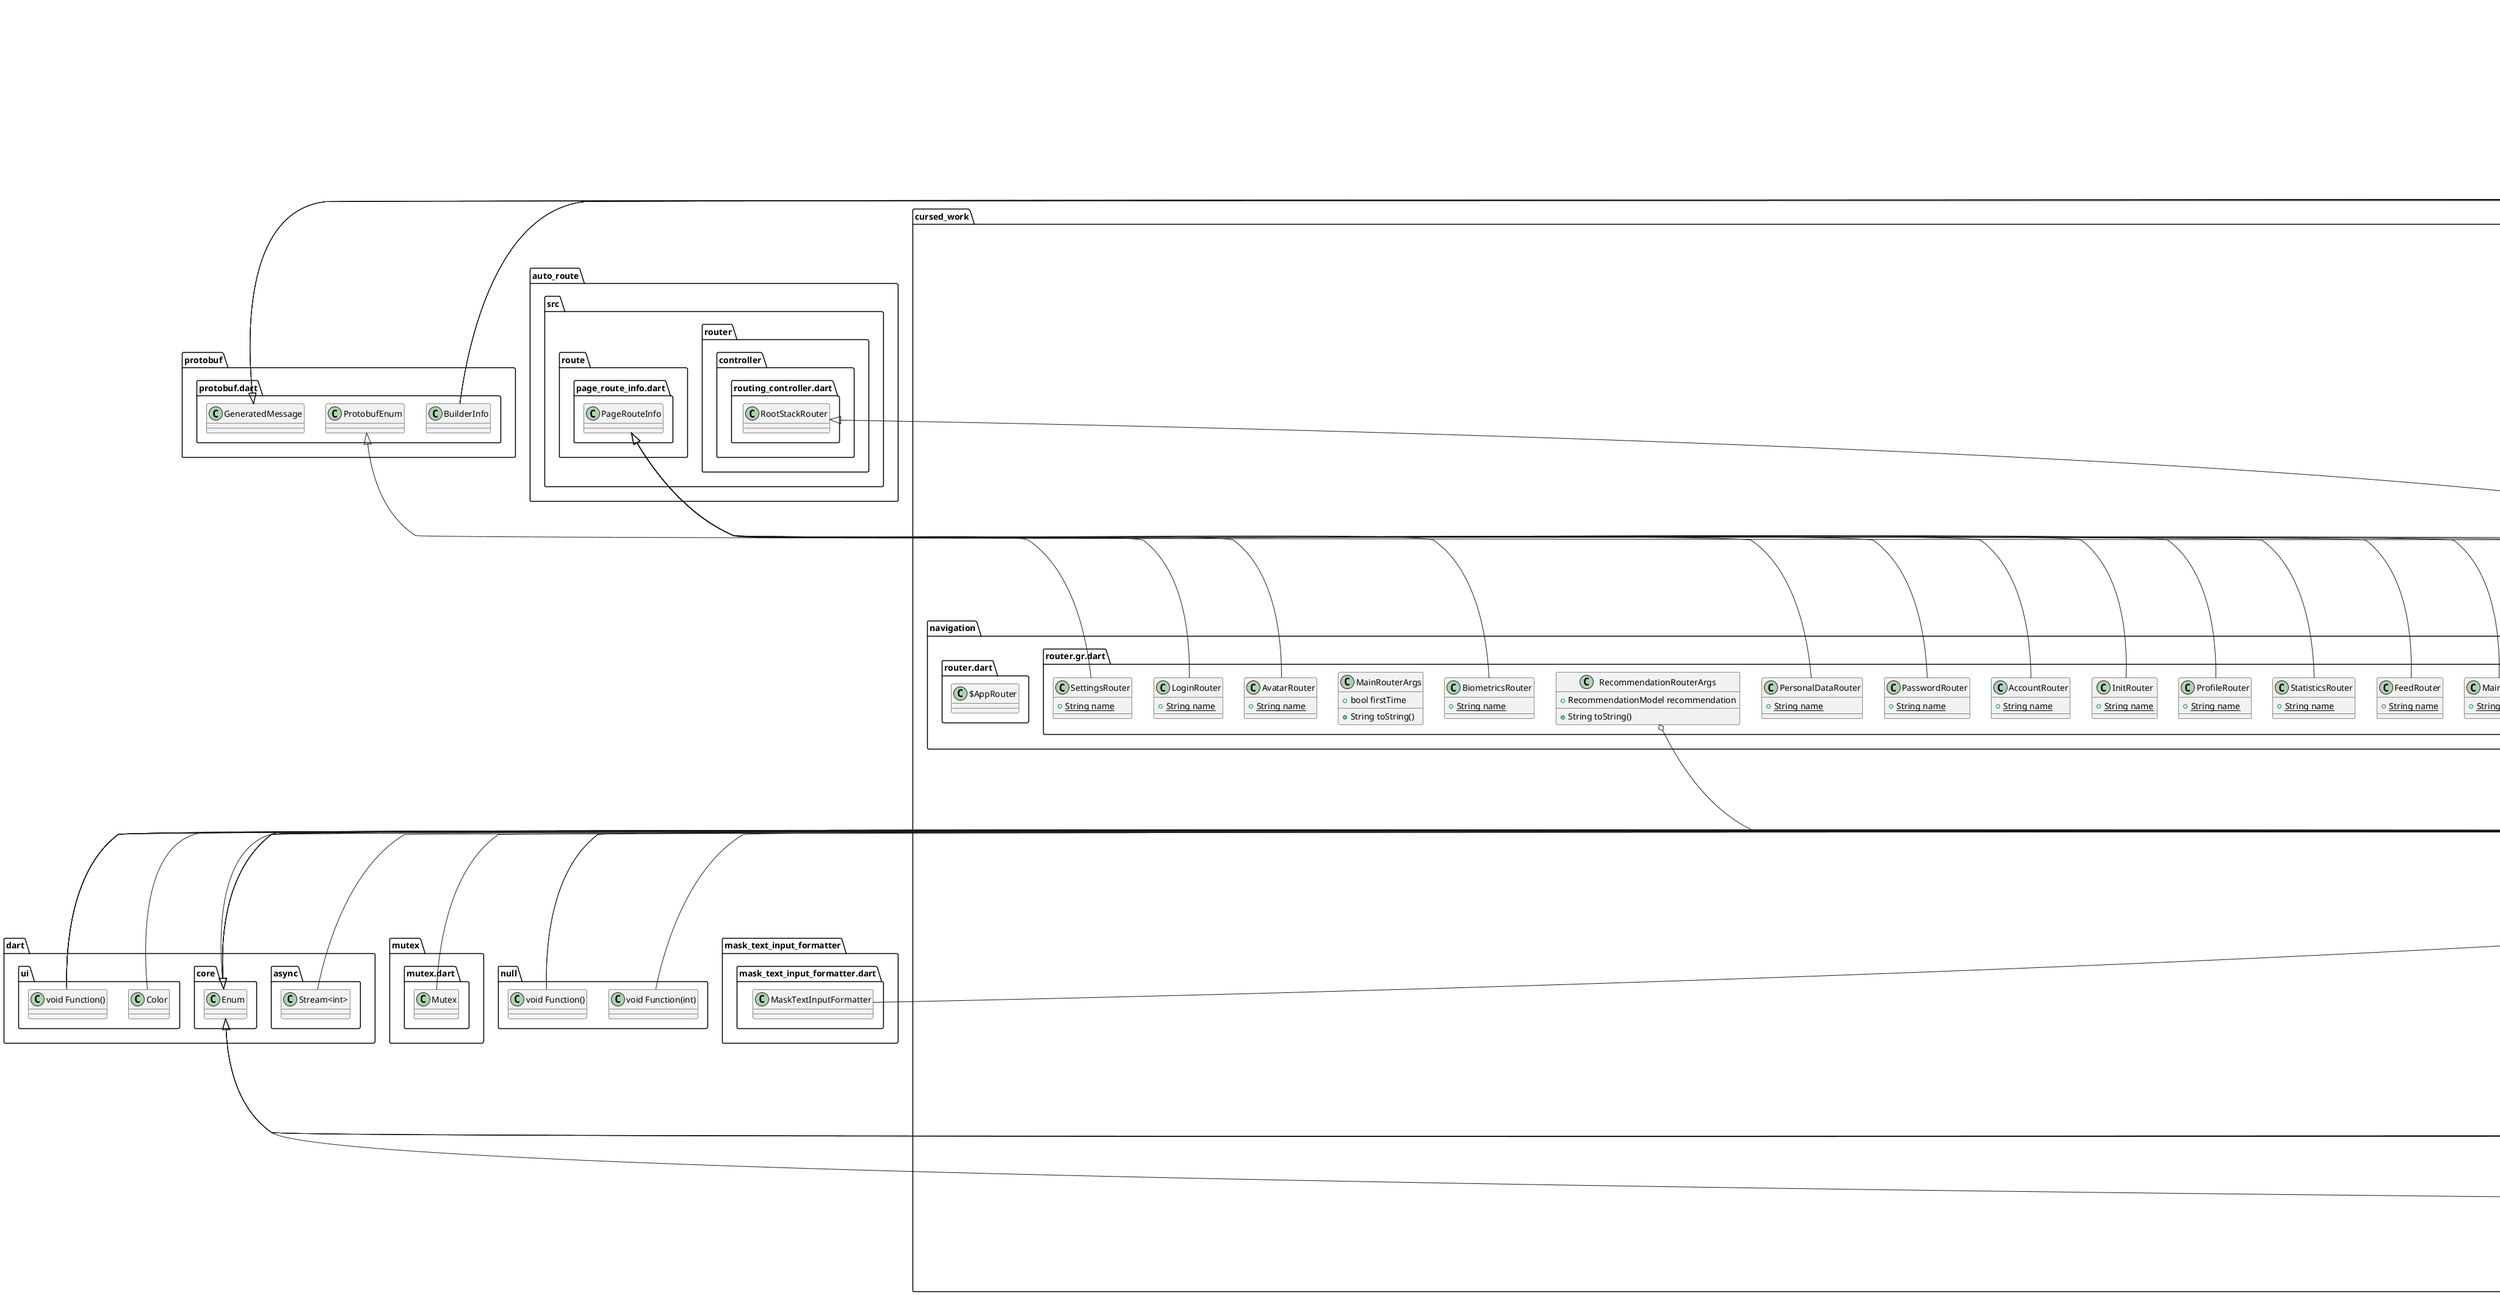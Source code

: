 @startuml
set namespaceSeparator ::

class "cursed_work::controllers::feed_controller.dart::FeedController" {
  +CredentialsRepository credentialsRepository
  -PublishSubject<int> _listUpdated
  +Mutex mutex
  +RecommendationModel stab
  +Stream<int> listUpdated
  +Future<void> load()
  +Future<List<RecommendationModel>> getListForFetch()
  +Future<void> fetch()
  -Future<void> _updateLocal()
  +Future<void> reload()
}

"cursed_work::controllers::feed_controller.dart::FeedController" o-- "cursed_work::repositories::credentials_repository.dart::CredentialsRepository"
"cursed_work::controllers::feed_controller.dart::FeedController" o-- "rxdart::src::subjects::publish_subject.dart::PublishSubject<int>"
"cursed_work::controllers::feed_controller.dart::FeedController" o-- "mutex::mutex.dart::Mutex"
"cursed_work::controllers::feed_controller.dart::FeedController" o-- "cursed_work::utils::models::recommendation_model.dart::RecommendationModel"
"cursed_work::controllers::feed_controller.dart::FeedController" o-- "dart::async::Stream<int>"

class "cursed_work::controllers::profile_controller.dart::ProfileController" {
  +List<DeviceModel> devices
  +CredentialsRepository credentialsRepository
  +Future<void> load()
  +Future<void> addDevice()
}

"cursed_work::controllers::profile_controller.dart::ProfileController" o-- "cursed_work::repositories::credentials_repository.dart::CredentialsRepository"

class "cursed_work::controllers::registration_controller.dart::LoginController" {
  +CredentialsRepository credentialsRepository
  +Future<bool> checkLogin()
  +Future<bool> register()
}

"cursed_work::controllers::registration_controller.dart::LoginController" o-- "cursed_work::repositories::credentials_repository.dart::CredentialsRepository"

class "cursed_work::controllers::settings_controller.dart::SettingsController" {
  +CredentialsRepository credentialsRepository
  +Future<void> load()
  +Future<void> updateSettings()
  +void changeGender()
}

"cursed_work::controllers::settings_controller.dart::SettingsController" o-- "cursed_work::repositories::credentials_repository.dart::CredentialsRepository"

class "cursed_work::controllers::stat_controller.dart::StatisticsController" {
  +CredentialsRepository credentialsRepository
  +Future<void> load()
}

"cursed_work::controllers::stat_controller.dart::StatisticsController" o-- "cursed_work::repositories::credentials_repository.dart::CredentialsRepository"

class "cursed_work::grpc::generated::auth.pb.dart::CheckLoginRequest" {
  {static} -BuilderInfo _i
  {static} -CheckLoginRequest? _defaultInstance
  +BuilderInfo info_
  +String login
  +CheckLoginRequest clone()
  +CheckLoginRequest copyWith()
  {static} +CheckLoginRequest create()
  +CheckLoginRequest createEmptyInstance()
  {static} +PbList<CheckLoginRequest> createRepeated()
  {static} +CheckLoginRequest getDefault()
  +bool hasLogin()
  +void clearLogin()
}

"cursed_work::grpc::generated::auth.pb.dart::CheckLoginRequest" o-- "protobuf::protobuf.dart::BuilderInfo"
"cursed_work::grpc::generated::auth.pb.dart::CheckLoginRequest" o-- "cursed_work::grpc::generated::auth.pb.dart::CheckLoginRequest"
"protobuf::protobuf.dart::GeneratedMessage" <|-- "cursed_work::grpc::generated::auth.pb.dart::CheckLoginRequest"

class "cursed_work::grpc::generated::auth.pb.dart::CheckLoginResponse" {
  {static} -BuilderInfo _i
  {static} -CheckLoginResponse? _defaultInstance
  +BuilderInfo info_
  +Status status
  +CheckLoginResponse clone()
  +CheckLoginResponse copyWith()
  {static} +CheckLoginResponse create()
  +CheckLoginResponse createEmptyInstance()
  {static} +PbList<CheckLoginResponse> createRepeated()
  {static} +CheckLoginResponse getDefault()
  +bool hasStatus()
  +void clearStatus()
}

"cursed_work::grpc::generated::auth.pb.dart::CheckLoginResponse" o-- "protobuf::protobuf.dart::BuilderInfo"
"cursed_work::grpc::generated::auth.pb.dart::CheckLoginResponse" o-- "cursed_work::grpc::generated::auth.pb.dart::CheckLoginResponse"
"cursed_work::grpc::generated::auth.pb.dart::CheckLoginResponse" o-- "cursed_work::grpc::generated::auth.pbenum.dart::Status"
"protobuf::protobuf.dart::GeneratedMessage" <|-- "cursed_work::grpc::generated::auth.pb.dart::CheckLoginResponse"

class "cursed_work::grpc::generated::auth.pb.dart::RegistrationRequest" {
  {static} -BuilderInfo _i
  {static} -RegistrationRequest? _defaultInstance
  +BuilderInfo info_
  +String login
  +String password
  +RegistrationRequest clone()
  +RegistrationRequest copyWith()
  {static} +RegistrationRequest create()
  +RegistrationRequest createEmptyInstance()
  {static} +PbList<RegistrationRequest> createRepeated()
  {static} +RegistrationRequest getDefault()
  +bool hasLogin()
  +void clearLogin()
  +bool hasPassword()
  +void clearPassword()
}

"cursed_work::grpc::generated::auth.pb.dart::RegistrationRequest" o-- "protobuf::protobuf.dart::BuilderInfo"
"cursed_work::grpc::generated::auth.pb.dart::RegistrationRequest" o-- "cursed_work::grpc::generated::auth.pb.dart::RegistrationRequest"
"protobuf::protobuf.dart::GeneratedMessage" <|-- "cursed_work::grpc::generated::auth.pb.dart::RegistrationRequest"

class "cursed_work::grpc::generated::auth.pb.dart::RegistrationResponse" {
  {static} -BuilderInfo _i
  {static} -RegistrationResponse? _defaultInstance
  +BuilderInfo info_
  +Status status
  +RegistrationResponse clone()
  +RegistrationResponse copyWith()
  {static} +RegistrationResponse create()
  +RegistrationResponse createEmptyInstance()
  {static} +PbList<RegistrationResponse> createRepeated()
  {static} +RegistrationResponse getDefault()
  +bool hasStatus()
  +void clearStatus()
}

"cursed_work::grpc::generated::auth.pb.dart::RegistrationResponse" o-- "protobuf::protobuf.dart::BuilderInfo"
"cursed_work::grpc::generated::auth.pb.dart::RegistrationResponse" o-- "cursed_work::grpc::generated::auth.pb.dart::RegistrationResponse"
"cursed_work::grpc::generated::auth.pb.dart::RegistrationResponse" o-- "cursed_work::grpc::generated::auth.pbenum.dart::Status"
"protobuf::protobuf.dart::GeneratedMessage" <|-- "cursed_work::grpc::generated::auth.pb.dart::RegistrationResponse"

class "cursed_work::grpc::generated::auth.pbenum.dart::Status" {
  {static} +Status NOTHING
  {static} +Status SUCCESS
  {static} +Status CONFLICT
  {static} +List<Status> values
  {static} -Map<int, Status> _byValue
  {static} +Status? valueOf()
}

"cursed_work::grpc::generated::auth.pbenum.dart::Status" o-- "cursed_work::grpc::generated::auth.pbenum.dart::Status"
"protobuf::protobuf.dart::ProtobufEnum" <|-- "cursed_work::grpc::generated::auth.pbenum.dart::Status"

class "cursed_work::grpc::generated::auth.pbgrpc.dart::AuthServiceClient" {
  {static} -ClientMethod<CheckLoginRequest, CheckLoginResponse> _$checkLogin
  {static} -ClientMethod<RegistrationRequest, RegistrationResponse> _$registration
  +ResponseFuture<CheckLoginResponse> checkLogin()
  +ResponseFuture<RegistrationResponse> registration()
}

"cursed_work::grpc::generated::auth.pbgrpc.dart::AuthServiceClient" o-- "grpc::src::client::method.dart::ClientMethod<CheckLoginRequest, CheckLoginResponse>"
"cursed_work::grpc::generated::auth.pbgrpc.dart::AuthServiceClient" o-- "grpc::src::client::method.dart::ClientMethod<RegistrationRequest, RegistrationResponse>"
"grpc::src::client::client.dart::Client" <|-- "cursed_work::grpc::generated::auth.pbgrpc.dart::AuthServiceClient"

abstract class "cursed_work::grpc::generated::auth.pbgrpc.dart::AuthServiceBase" {
  +String $name
  +Future<CheckLoginResponse> checkLogin_Pre()
  +Future<RegistrationResponse> registration_Pre()
  +Future<CheckLoginResponse> checkLogin()
  +Future<RegistrationResponse> registration()
}

"grpc::src::server::service.dart::Service" <|-- "cursed_work::grpc::generated::auth.pbgrpc.dart::AuthServiceBase"

class "cursed_work::main.dart::MyApp" {
  -AppRouter _appRouter
  +CredentialsRepository credentialsRepository
  +SettingsController settings
  +ProfileController profile
  +FeedController feed
  +LoginController login
  +StatisticsController statistics
  +Widget build()
}

"cursed_work::main.dart::MyApp" o-- "cursed_work::navigation::router.gr.dart::AppRouter"
"cursed_work::main.dart::MyApp" o-- "cursed_work::repositories::credentials_repository.dart::CredentialsRepository"
"cursed_work::main.dart::MyApp" o-- "cursed_work::controllers::settings_controller.dart::SettingsController"
"cursed_work::main.dart::MyApp" o-- "cursed_work::controllers::profile_controller.dart::ProfileController"
"cursed_work::main.dart::MyApp" o-- "cursed_work::controllers::feed_controller.dart::FeedController"
"cursed_work::main.dart::MyApp" o-- "cursed_work::controllers::registration_controller.dart::LoginController"
"cursed_work::main.dart::MyApp" o-- "cursed_work::controllers::stat_controller.dart::StatisticsController"

class "cursed_work::navigation::router.dart::$AppRouter" {
}

class "cursed_work::navigation::router.gr.dart::AppRouter" {
  +Map<String, Page<dynamic> Function(RouteData)> pagesMap
  +List<RouteConfig> routes
}

"auto_route::src::router::controller::routing_controller.dart::RootStackRouter" <|-- "cursed_work::navigation::router.gr.dart::AppRouter"

class "cursed_work::navigation::router.gr.dart::InitRouter" {
  {static} +String name
}

"auto_route::src::route::page_route_info.dart::PageRouteInfo" <|-- "cursed_work::navigation::router.gr.dart::InitRouter"

class "cursed_work::navigation::router.gr.dart::AccountRouter" {
  {static} +String name
}

"auto_route::src::route::page_route_info.dart::PageRouteInfo" <|-- "cursed_work::navigation::router.gr.dart::AccountRouter"

class "cursed_work::navigation::router.gr.dart::PasswordRouter" {
  {static} +String name
}

"auto_route::src::route::page_route_info.dart::PageRouteInfo" <|-- "cursed_work::navigation::router.gr.dart::PasswordRouter"

class "cursed_work::navigation::router.gr.dart::PersonalDataRouter" {
  {static} +String name
}

"auto_route::src::route::page_route_info.dart::PageRouteInfo" <|-- "cursed_work::navigation::router.gr.dart::PersonalDataRouter"

class "cursed_work::navigation::router.gr.dart::BiometricsRouter" {
  {static} +String name
}

"auto_route::src::route::page_route_info.dart::PageRouteInfo" <|-- "cursed_work::navigation::router.gr.dart::BiometricsRouter"

class "cursed_work::navigation::router.gr.dart::AvatarRouter" {
  {static} +String name
}

"auto_route::src::route::page_route_info.dart::PageRouteInfo" <|-- "cursed_work::navigation::router.gr.dart::AvatarRouter"

class "cursed_work::navigation::router.gr.dart::LoginRouter" {
  {static} +String name
}

"auto_route::src::route::page_route_info.dart::PageRouteInfo" <|-- "cursed_work::navigation::router.gr.dart::LoginRouter"

class "cursed_work::navigation::router.gr.dart::SettingsRouter" {
  {static} +String name
}

"auto_route::src::route::page_route_info.dart::PageRouteInfo" <|-- "cursed_work::navigation::router.gr.dart::SettingsRouter"

class "cursed_work::navigation::router.gr.dart::WelcomeRouter" {
  {static} +String name
}

"auto_route::src::route::page_route_info.dart::PageRouteInfo" <|-- "cursed_work::navigation::router.gr.dart::WelcomeRouter"

class "cursed_work::navigation::router.gr.dart::RecommendationRouter" {
  {static} +String name
}

"auto_route::src::route::page_route_info.dart::PageRouteInfo" <|-- "cursed_work::navigation::router.gr.dart::RecommendationRouter"

class "cursed_work::navigation::router.gr.dart::RecommendationRouterArgs" {
  +RecommendationModel recommendation
  +String toString()
}

"cursed_work::navigation::router.gr.dart::RecommendationRouterArgs" o-- "cursed_work::utils::models::recommendation_model.dart::RecommendationModel"

class "cursed_work::navigation::router.gr.dart::MainRouter" {
  {static} +String name
}

"auto_route::src::route::page_route_info.dart::PageRouteInfo" <|-- "cursed_work::navigation::router.gr.dart::MainRouter"

class "cursed_work::navigation::router.gr.dart::MainRouterArgs" {
  +bool firstTime
  +String toString()
}

class "cursed_work::navigation::router.gr.dart::FeedRouter" {
  {static} +String name
}

"auto_route::src::route::page_route_info.dart::PageRouteInfo" <|-- "cursed_work::navigation::router.gr.dart::FeedRouter"

class "cursed_work::navigation::router.gr.dart::StatisticsRouter" {
  {static} +String name
}

"auto_route::src::route::page_route_info.dart::PageRouteInfo" <|-- "cursed_work::navigation::router.gr.dart::StatisticsRouter"

class "cursed_work::navigation::router.gr.dart::ProfileRouter" {
  {static} +String name
}

"auto_route::src::route::page_route_info.dart::PageRouteInfo" <|-- "cursed_work::navigation::router.gr.dart::ProfileRouter"

class "cursed_work::pages::init_page.dart::InitPage" {
  +InitPageState createState()
}

class "cursed_work::pages::init_page.dart::InitPageState" {
  -CompositeSubscription _sub
  +void initState()
  +void dispose()
  +Widget build()
}

"cursed_work::pages::init_page.dart::InitPageState" o-- "rxdart::src::utils::composite_subscription.dart::CompositeSubscription"

class "cursed_work::pages::login_page.dart::LoginPage" {
  +LoginPageState createState()
}

class "cursed_work::pages::login_page.dart::LoginPageState" {
  +CredentialsRepository credentialsRepository
  +bool obscure
  +void initState()
  +Widget build()
  +void loginTap()
}

"cursed_work::pages::login_page.dart::LoginPageState" o-- "cursed_work::repositories::credentials_repository.dart::CredentialsRepository"

class "cursed_work::pages::profile::profile_page.dart::ProfilePage" {
  +ProfilePageState createState()
}

class "cursed_work::pages::profile::profile_page.dart::ProfilePageState" {
  +CredentialsRepository credentialsRepository
  -SettingsController _settings
  -ProfileController _profile
  +void initState()
  +Widget build()
  +Row buildUserMetrics()
  +Row buildTopBar()
}

"cursed_work::pages::profile::profile_page.dart::ProfilePageState" o-- "cursed_work::repositories::credentials_repository.dart::CredentialsRepository"
"cursed_work::pages::profile::profile_page.dart::ProfilePageState" o-- "cursed_work::controllers::settings_controller.dart::SettingsController"
"cursed_work::pages::profile::profile_page.dart::ProfilePageState" o-- "cursed_work::controllers::profile_controller.dart::ProfileController"

class "cursed_work::pages::profile::settings_page.dart::SettingsPage" {
  +SettingsPageState createState()
}

class "cursed_work::pages::profile::settings_page.dart::SettingsPageState" {
  -ImagePicker _picker
  +CredentialsRepository credentialsRepository
  -SettingsController _settingsController
  +void initState()
  +void didChangeDependencies()
  +Future<void> setAllFields()
  +Widget build()
  +void setButton()
  +void showSettingsMenu()
}

"cursed_work::pages::profile::settings_page.dart::SettingsPageState" o-- "image_picker::image_picker.dart::ImagePicker"
"cursed_work::pages::profile::settings_page.dart::SettingsPageState" o-- "cursed_work::repositories::credentials_repository.dart::CredentialsRepository"
"cursed_work::pages::profile::settings_page.dart::SettingsPageState" o-- "cursed_work::controllers::settings_controller.dart::SettingsController"

class "cursed_work::pages::recomendations::feed_page.dart::FeedPage" {
  +FeedPageState createState()
}

class "cursed_work::pages::recomendations::feed_page.dart::FeedPageState" {
  +FeedController feedController
  -bool _initialized
  -CompositeSubscription _sub
  -PagingController<int, RecommendationModel> _pagingController
  +CredentialsRepository credentialsRepository
  +void initState()
  -Future<void> _fetch()
  +void didChangeDependencies()
  +void dispose()
  +Widget build()
}

"cursed_work::pages::recomendations::feed_page.dart::FeedPageState" o-- "cursed_work::controllers::feed_controller.dart::FeedController"
"cursed_work::pages::recomendations::feed_page.dart::FeedPageState" o-- "rxdart::src::utils::composite_subscription.dart::CompositeSubscription"
"cursed_work::pages::recomendations::feed_page.dart::FeedPageState" o-- "infinite_scroll_pagination::src::core::paging_controller.dart::PagingController<int, RecommendationModel>"
"cursed_work::pages::recomendations::feed_page.dart::FeedPageState" o-- "cursed_work::repositories::credentials_repository.dart::CredentialsRepository"

class "cursed_work::pages::recomendations::recomendation_page.dart::RecommendationPage" {
  +RecommendationModel recommendation
  +RecommendationPageState createState()
}

"cursed_work::pages::recomendations::recomendation_page.dart::RecommendationPage" o-- "cursed_work::utils::models::recommendation_model.dart::RecommendationModel"

class "cursed_work::pages::recomendations::recomendation_page.dart::RecommendationPageState" {
  +CredentialsRepository credentialsRepository
  +void initState()
  +Widget build()
}

"cursed_work::pages::recomendations::recomendation_page.dart::RecommendationPageState" o-- "cursed_work::repositories::credentials_repository.dart::CredentialsRepository"

class "cursed_work::pages::registration::account_page.dart::AccountPage" {
  +AccountPageState createState()
}

class "cursed_work::pages::registration::account_page.dart::AccountPageState" {
  -SettingsController _settingsController
  -LoginController _loginController
  +void initState()
  +Widget build()
  +Future<void> nextAction()
  +void setButton()
}

"cursed_work::pages::registration::account_page.dart::AccountPageState" o-- "cursed_work::controllers::settings_controller.dart::SettingsController"
"cursed_work::pages::registration::account_page.dart::AccountPageState" o-- "cursed_work::controllers::registration_controller.dart::LoginController"

class "cursed_work::pages::registration::avatar_page.dart::AvatarPage" {
  +AvatarPageState createState()
}

class "cursed_work::pages::registration::avatar_page.dart::AvatarPageState" {
  -ImagePicker _picker
  -SettingsController _settingsController
  +void initState()
  +Widget build()
}

"cursed_work::pages::registration::avatar_page.dart::AvatarPageState" o-- "image_picker::image_picker.dart::ImagePicker"
"cursed_work::pages::registration::avatar_page.dart::AvatarPageState" o-- "cursed_work::controllers::settings_controller.dart::SettingsController"

class "cursed_work::pages::registration::biometrics_page.dart::BiometricsPage" {
  +BiometricsPageState createState()
}

class "cursed_work::pages::registration::biometrics_page.dart::BiometricsPageState" {
  -SettingsController _settingsController
  +void initState()
  +void setActive()
  +Widget build()
}

"cursed_work::pages::registration::biometrics_page.dart::BiometricsPageState" o-- "cursed_work::controllers::settings_controller.dart::SettingsController"

class "cursed_work::pages::registration::password_page.dart::PasswordPage" {
  +PasswordPageState createState()
}

class "cursed_work::pages::registration::password_page.dart::PasswordPageState" {
  +bool obscure
  +void initState()
  +void didChangeDependencies()
  +Widget build()
}

class "cursed_work::pages::registration::personal_data_page.dart::PersonalDataPage" {
  +PersonalDataPageState createState()
}

class "cursed_work::pages::registration::personal_data_page.dart::PersonalDataPageState" {
  -SettingsController _settingsController
  +void initState()
  +void setButton()
  +Widget build()
}

"cursed_work::pages::registration::personal_data_page.dart::PersonalDataPageState" o-- "cursed_work::controllers::settings_controller.dart::SettingsController"

class "cursed_work::pages::statistics::all_statisctics_page.dart::StatisticsPage" {
  +StatisticsPageState createState()
}

class "cursed_work::pages::statistics::all_statisctics_page.dart::StatisticsPageState" {
  +CredentialsRepository credentialsRepository
  +StatisticsController controller
  +void initState()
  +Widget build()
}

"cursed_work::pages::statistics::all_statisctics_page.dart::StatisticsPageState" o-- "cursed_work::repositories::credentials_repository.dart::CredentialsRepository"
"cursed_work::pages::statistics::all_statisctics_page.dart::StatisticsPageState" o-- "cursed_work::controllers::stat_controller.dart::StatisticsController"

class "cursed_work::pages::tabs_page.dart::TabPage" {
  +bool firstTime
  +State<TabPage> createState()
}

class "cursed_work::pages::tabs_page.dart::_TabPageState" {
  +CredentialsRepository credentialsRepository
  +void initState()
  +void didChangeDependencies()
  +void dispose()
  +Widget build()
}

"cursed_work::pages::tabs_page.dart::_TabPageState" o-- "cursed_work::repositories::credentials_repository.dart::CredentialsRepository"
"flutter::src::widgets::binding.dart::WidgetsBindingObserver" <|-- "cursed_work::pages::tabs_page.dart::_TabPageState"

class "cursed_work::pages::welcome_page.dart::WelcomePage" {
  +WelcomePageState createState()
}

class "cursed_work::pages::welcome_page.dart::WelcomePageState" {
  +void initState()
  +Widget build()
}

class "cursed_work::repositories::credentials_repository.dart::CredentialsRepository" {
  -SharedPreferences? _prefs
  -GrpcOrGrpcWebClientChannel _authServiceChanel
  -Future<SharedPreferences> _getPrefs()
  +Future<void> logout()
  +Future<void> login()
  +Future<void> restoreCredentials()
  +T client()
}

"cursed_work::repositories::credentials_repository.dart::CredentialsRepository" o-- "shared_preferences::shared_preferences.dart::SharedPreferences"
"cursed_work::repositories::credentials_repository.dart::CredentialsRepository" o-- "grpc::grpc_or_grpcweb.dart::GrpcOrGrpcWebClientChannel"

class "cursed_work::repositories::credentials_repository.dart::CredentialsState" {
  +int index
  {static} +List<CredentialsState> values
  {static} +CredentialsState idle
  {static} +CredentialsState loggedIn
  {static} +CredentialsState loggedOut
}

"cursed_work::repositories::credentials_repository.dart::CredentialsState" o-- "cursed_work::repositories::credentials_repository.dart::CredentialsState"
"dart::core::Enum" <|-- "cursed_work::repositories::credentials_repository.dart::CredentialsState"

abstract class "cursed_work::utils::assets.dart::Assets" {
  {static} +String backward_mark
  {static} +String bpm
  {static} +String calendar
  {static} +String camera_plus
  {static} +String female
  {static} +String male
  {static} +String options
  {static} +String placeholder
  {static} +String plus
  {static} +String recommendations
  {static} +String settings
  {static} +String smart_watch
  {static} +String stats
  {static} +String steps
  {static} +String user
  {static} +String eye
  {static} +String moon
}

abstract class "cursed_work::utils::bound.dart::DateBounds" {
  {static} +DateTime left
  {static} +DateTime right
}

abstract class "cursed_work::utils::bound.dart::Durations" {
  {static} +Duration button
}

class "cursed_work::utils::enums.dart::Gender" {
  +int index
  {static} +List<Gender> values
  {static} +Gender none
  {static} +Gender male
  {static} +Gender female
}

"cursed_work::utils::enums.dart::Gender" o-- "cursed_work::utils::enums.dart::Gender"
"dart::core::Enum" <|-- "cursed_work::utils::enums.dart::Gender"

class "cursed_work::utils::enums.dart::SettingsMenuAction" {
  +int index
  {static} +List<SettingsMenuAction> values
  {static} +SettingsMenuAction logout
}

"cursed_work::utils::enums.dart::SettingsMenuAction" o-- "cursed_work::utils::enums.dart::SettingsMenuAction"
"dart::core::Enum" <|-- "cursed_work::utils::enums.dart::SettingsMenuAction"

class "cursed_work::utils::enums.dart::RecommendationLevel" {
  +int index
  {static} +List<RecommendationLevel> values
  {static} +RecommendationLevel info
  {static} +RecommendationLevel warning
}

"cursed_work::utils::enums.dart::RecommendationLevel" o-- "cursed_work::utils::enums.dart::RecommendationLevel"
"dart::core::Enum" <|-- "cursed_work::utils::enums.dart::RecommendationLevel"

class "cursed_work::utils::enums.dart::BottomBarItem" {
  +int index
  {static} +List<BottomBarItem> values
  {static} +BottomBarItem recommendations
  {static} +BottomBarItem statistics
  {static} +BottomBarItem profile
}

"cursed_work::utils::enums.dart::BottomBarItem" o-- "cursed_work::utils::enums.dart::BottomBarItem"
"dart::core::Enum" <|-- "cursed_work::utils::enums.dart::BottomBarItem"

class "cursed_work::utils::enums.dart::MetricsType" {
  +int index
  {static} +List<MetricsType> values
  {static} +MetricsType bpm
  {static} +MetricsType steps
}

"cursed_work::utils::enums.dart::MetricsType" o-- "cursed_work::utils::enums.dart::MetricsType"
"dart::core::Enum" <|-- "cursed_work::utils::enums.dart::MetricsType"

class "cursed_work::utils::models::bpm_model.dart::BpmStatisticsModel" {
  +int bpmLast
  +int bpmAverage
  +String lastMeasuringTime
}

abstract class "cursed_work::utils::models::device_model.dart::Model" {
}

class "cursed_work::utils::models::device_model.dart::DeviceModel" {
  +String name
  +String id
}

"cursed_work::utils::models::device_model.dart::Model" <|-- "cursed_work::utils::models::device_model.dart::DeviceModel"

class "cursed_work::utils::models::recommendation_model.dart::RecommendationModel" {
  +RecommendationLevel level
  +String id
  +String title
  +String mainText
  +String date
  +List<String>? media
}

"cursed_work::utils::models::recommendation_model.dart::RecommendationModel" o-- "cursed_work::utils::enums.dart::RecommendationLevel"

class "cursed_work::utils::models::sleep_model.dart::SleepStatisticsModel" {
  +int currentMark
  +double hours
  +String lastSleepTime
  +int averageMark
}

class "cursed_work::utils::models::steps_model.dart::StepsStatisticsModel" {
  +double stepsCount
  +double stepsGoal
  +double distance
}

abstract class "cursed_work::utils::sizes.dart::AppSizes" {
  {static} +double pageInset
}

abstract class "cursed_work::utils::ui_kit.dart::AppTextStyles" {
  {static} +TextStyle heading1()
  {static} +TextStyle heading2()
  {static} +TextStyle button1()
  {static} +TextStyle bigText()
  {static} +TextStyle button2()
  {static} +TextStyle mainText()
  {static} +TextStyle smallText()
  {static} +TextStyle input()
  {static} +TextStyle inter()
}

abstract class "cursed_work::utils::ui_kit.dart::AppColors" {
  {static} +Color light
  {static} +Color white
  {static} +Color red
  {static} +Color dark
  {static} +Color hintText
  {static} +Color black
  {static} +Color orange
  {static} +Color heart
}

"cursed_work::utils::ui_kit.dart::AppColors" o-- "dart::ui::Color"

class "cursed_work::validation::fields.dart::Nickname" {
  +NicknameError? validator()
}

"formz::formz.dart::FormzInput" <|-- "cursed_work::validation::fields.dart::Nickname"

class "cursed_work::validation::fields.dart::Email" {
  +EmailError? validator()
}

"formz::formz.dart::FormzInput" <|-- "cursed_work::validation::fields.dart::Email"

class "cursed_work::validation::fields.dart::Name" {
  +NameError? validator()
}

"formz::formz.dart::FormzInput" <|-- "cursed_work::validation::fields.dart::Name"

class "cursed_work::validation::fields.dart::Password" {
  +PasswordError? validator()
}

"formz::formz.dart::FormzInput" <|-- "cursed_work::validation::fields.dart::Password"

class "cursed_work::validation::fields.dart::Date" {
  +DateError? validator()
}

"formz::formz.dart::FormzInput" <|-- "cursed_work::validation::fields.dart::Date"

class "cursed_work::validation::fields.dart::Height" {
  +NumberError? validator()
}

"formz::formz.dart::FormzInput" <|-- "cursed_work::validation::fields.dart::Height"

class "cursed_work::validation::fields.dart::Weight" {
  +NumberError? validator()
}

"formz::formz.dart::FormzInput" <|-- "cursed_work::validation::fields.dart::Weight"

class "cursed_work::validation::fields.dart::NicknameError" {
  +int index
  {static} +List<NicknameError> values
  {static} +NicknameError empty
  {static} +NicknameError size
  {static} +NicknameError unique
}

"cursed_work::validation::fields.dart::NicknameError" o-- "cursed_work::validation::fields.dart::NicknameError"
"dart::core::Enum" <|-- "cursed_work::validation::fields.dart::NicknameError"

class "cursed_work::validation::fields.dart::DateError" {
  +int index
  {static} +List<DateError> values
  {static} +DateError empty
  {static} +DateError format
}

"cursed_work::validation::fields.dart::DateError" o-- "cursed_work::validation::fields.dart::DateError"
"dart::core::Enum" <|-- "cursed_work::validation::fields.dart::DateError"

class "cursed_work::validation::fields.dart::EmailError" {
  +int index
  {static} +List<EmailError> values
  {static} +EmailError empty
  {static} +EmailError format
}

"cursed_work::validation::fields.dart::EmailError" o-- "cursed_work::validation::fields.dart::EmailError"
"dart::core::Enum" <|-- "cursed_work::validation::fields.dart::EmailError"

class "cursed_work::validation::fields.dart::NameError" {
  +int index
  {static} +List<NameError> values
  {static} +NameError empty
}

"cursed_work::validation::fields.dart::NameError" o-- "cursed_work::validation::fields.dart::NameError"
"dart::core::Enum" <|-- "cursed_work::validation::fields.dart::NameError"

class "cursed_work::validation::fields.dart::NumberError" {
  +int index
  {static} +List<NumberError> values
  {static} +NumberError empty
  {static} +NumberError format
  {static} +NumberError less
  {static} +NumberError more
}

"cursed_work::validation::fields.dart::NumberError" o-- "cursed_work::validation::fields.dart::NumberError"
"dart::core::Enum" <|-- "cursed_work::validation::fields.dart::NumberError"

class "cursed_work::validation::fields.dart::PasswordError" {
  +int index
  {static} +List<PasswordError> values
  {static} +PasswordError empty
  {static} +PasswordError uppercase
  {static} +PasswordError digits
  {static} +PasswordError lowercase
  {static} +PasswordError specialCharacters
  {static} +PasswordError size
}

"cursed_work::validation::fields.dart::PasswordError" o-- "cursed_work::validation::fields.dart::PasswordError"
"dart::core::Enum" <|-- "cursed_work::validation::fields.dart::PasswordError"

class "cursed_work::validation::forms.dart::AccountForm" {
  +Email email
  +Nickname nickname
  +List<FormzInput<dynamic, dynamic>> inputs
}

"cursed_work::validation::forms.dart::AccountForm" o-- "cursed_work::validation::fields.dart::Email"
"cursed_work::validation::forms.dart::AccountForm" o-- "cursed_work::validation::fields.dart::Nickname"
"formz::formz.dart::FormzMixin" <|-- "cursed_work::validation::forms.dart::AccountForm"

class "cursed_work::validation::forms.dart::PersonalForm" {
  +Date date
  +Name name
  +Name surname
  +List<FormzInput<dynamic, dynamic>> inputs
}

"cursed_work::validation::forms.dart::PersonalForm" o-- "cursed_work::validation::fields.dart::Date"
"cursed_work::validation::forms.dart::PersonalForm" o-- "cursed_work::validation::fields.dart::Name"
"formz::formz.dart::FormzMixin" <|-- "cursed_work::validation::forms.dart::PersonalForm"

class "cursed_work::validation::forms.dart::BiometicsForm" {
  +Height height
  +Weight weight
  +List<FormzInput<dynamic, dynamic>> inputs
}

"cursed_work::validation::forms.dart::BiometicsForm" o-- "cursed_work::validation::fields.dart::Height"
"cursed_work::validation::forms.dart::BiometicsForm" o-- "cursed_work::validation::fields.dart::Weight"
"formz::formz.dart::FormzMixin" <|-- "cursed_work::validation::forms.dart::BiometicsForm"

class "cursed_work::validation::forms.dart::SettingsForm" {
  +Date date
  +Name name
  +Name surname
  +Height height
  +Weight weight
  +List<FormzInput<dynamic, dynamic>> inputs
}

"cursed_work::validation::forms.dart::SettingsForm" o-- "cursed_work::validation::fields.dart::Date"
"cursed_work::validation::forms.dart::SettingsForm" o-- "cursed_work::validation::fields.dart::Name"
"cursed_work::validation::forms.dart::SettingsForm" o-- "cursed_work::validation::fields.dart::Height"
"cursed_work::validation::forms.dart::SettingsForm" o-- "cursed_work::validation::fields.dart::Weight"
"formz::formz.dart::FormzMixin" <|-- "cursed_work::validation::forms.dart::SettingsForm"

class "cursed_work::widgets::avatar.dart::Avatar" {
  +double size
  +String? url
  +String localPath
  +Widget build()
}

class "cursed_work::widgets::avatar_adder.dart::AvatarAdder" {
  +double? progress
  +double size
  +String localPath
  +String? remotePath
  +bool loading
  +bool smallCamera
  +void Function()? onPressed
  +Widget build()
}

"cursed_work::widgets::avatar_adder.dart::AvatarAdder" o-- "null::void Function()"

class "cursed_work::widgets::bottom_bar.dart::BottomBar" {
  +void Function(int) onTap
  +State<StatefulWidget> createState()
}

"cursed_work::widgets::bottom_bar.dart::BottomBar" o-- "null::void Function(int)"

class "cursed_work::widgets::bottom_bar.dart::BottomBarState" {
  +BottomBarItem currentPage
  +Widget build()
}

"cursed_work::widgets::bottom_bar.dart::BottomBarState" o-- "cursed_work::utils::enums.dart::BottomBarItem"

class "cursed_work::widgets::gender_button.dart::GenderButton" {
  +Gender gender
  +void Function() onTap
  +bool active
  +State<GenderButton> createState()
}

"cursed_work::widgets::gender_button.dart::GenderButton" o-- "cursed_work::utils::enums.dart::Gender"
"cursed_work::widgets::gender_button.dart::GenderButton" o-- "dart::ui::void Function()"

class "cursed_work::widgets::gender_button.dart::_GenderButtonState" {
  +double scale
  +void initState()
  +void dispose()
  +Widget build()
  +void onTapUp()
  +void onTapDown()
  +void onTapCancel()
}

"flutter::src::widgets::ticker_provider.dart::TickerProviderStateMixin" <|-- "cursed_work::widgets::gender_button.dart::_GenderButtonState"

class "cursed_work::widgets::input_field.dart::InputField" {
  +String label
  +String? hintText
  +String? suffixText
  +double? height
  +bool focus
  +void Function()? onEditingComplete
  +List<TextInputFormatter>? inputFormatters
  +bool enabled
  +bool datePicker
  +bool? obscureText
  +void Function()? onObscureTap
  -DateTime _date
  -MaskTextInputFormatter _dateFormatter
  +Widget build()
  +IconButton? buildDatePicker()
}

"cursed_work::widgets::input_field.dart::InputField" o-- "dart::ui::void Function()"
"cursed_work::widgets::input_field.dart::InputField" o-- "mask_text_input_formatter::mask_text_input_formatter.dart::MaskTextInputFormatter"

class "cursed_work::widgets::main_button.dart::AppButton" {
  +String text
  +double height
  +void Function() onTap
  +bool unlocked
  +bool swapColors
  +State<AppButton> createState()
}

"cursed_work::widgets::main_button.dart::AppButton" o-- "dart::ui::void Function()"

class "cursed_work::widgets::main_button.dart::_AppButtonState" {
  +double scale
  +void initState()
  +void dispose()
  +Widget build()
  +void onTapUp()
  +void onTapDown()
  +void onTapCancel()
}

"flutter::src::widgets::ticker_provider.dart::TickerProviderStateMixin" <|-- "cursed_work::widgets::main_button.dart::_AppButtonState"

class "cursed_work::widgets::previews::device_preview.dart::DevicePreview" {
  +DeviceModel? device
  +void Function()? onTap
  +State<StatefulWidget> createState()
}

"cursed_work::widgets::previews::device_preview.dart::DevicePreview" o-- "cursed_work::utils::models::device_model.dart::DeviceModel"
"cursed_work::widgets::previews::device_preview.dart::DevicePreview" o-- "dart::ui::void Function()"

class "cursed_work::widgets::previews::device_preview.dart::DevicePreviewState" {
  +double scale
  +void initState()
  +void dispose()
  +Widget build()
  +Widget buildNormal()
  +Widget buildPlus()
  +void onTapUp()
  +void onTapDown()
  +void onTapCancel()
}

"flutter::src::widgets::ticker_provider.dart::TickerProviderStateMixin" <|-- "cursed_work::widgets::previews::device_preview.dart::DevicePreviewState"

class "cursed_work::widgets::previews::heartbeat_card.dart::BpmCard" {
  +BpmStatisticsModel data
  +void Function() onTap
  +Widget build()
}

"cursed_work::widgets::previews::heartbeat_card.dart::BpmCard" o-- "cursed_work::utils::models::bpm_model.dart::BpmStatisticsModel"
"cursed_work::widgets::previews::heartbeat_card.dart::BpmCard" o-- "dart::ui::void Function()"

class "cursed_work::widgets::previews::metrics_preview.dart::MetricsPreview" {
  +MetricsType type
  +int value
  +Widget build()
}

"cursed_work::widgets::previews::metrics_preview.dart::MetricsPreview" o-- "cursed_work::utils::enums.dart::MetricsType"

class "cursed_work::widgets::previews::recommendation_preview.dart::RecommendationPreview" {
  +RecommendationModel data
  +void Function() onTap
  +Widget build()
}

"cursed_work::widgets::previews::recommendation_preview.dart::RecommendationPreview" o-- "cursed_work::utils::models::recommendation_model.dart::RecommendationModel"
"cursed_work::widgets::previews::recommendation_preview.dart::RecommendationPreview" o-- "dart::ui::void Function()"

class "cursed_work::widgets::previews::sleep_card.dart::SleepCard" {
  +SleepStatisticsModel data
  +void Function() onTap
  +Widget build()
}

"cursed_work::widgets::previews::sleep_card.dart::SleepCard" o-- "cursed_work::utils::models::sleep_model.dart::SleepStatisticsModel"
"cursed_work::widgets::previews::sleep_card.dart::SleepCard" o-- "dart::ui::void Function()"

class "cursed_work::widgets::previews::steps_card.dart::StepsCard" {
  +StepsStatisticsModel data
  +void Function() onTap
  +Widget build()
}

"cursed_work::widgets::previews::steps_card.dart::StepsCard" o-- "cursed_work::utils::models::steps_model.dart::StepsStatisticsModel"
"cursed_work::widgets::previews::steps_card.dart::StepsCard" o-- "dart::ui::void Function()"

class "cursed_work::widgets::settings_menu.dart::PostMenu" {
  +void Function() onLogout
  +double height
  +bool represents()
  +State<StatefulWidget> createState()
}

"cursed_work::widgets::settings_menu.dart::PostMenu" o-- "null::void Function()"

class "cursed_work::widgets::settings_menu.dart::_PostMenuState" {
  +Widget build()
}

class "cursed_work::widgets::top_bar.dart::TopBar" {
  +String leftLabel
  +String centerLabel
  +void Function()? leftAction
  +void Function()? rightAction
  +bool disableCurve
  +Widget build()
}

"cursed_work::widgets::top_bar.dart::TopBar" o-- "dart::ui::void Function()"


@enduml